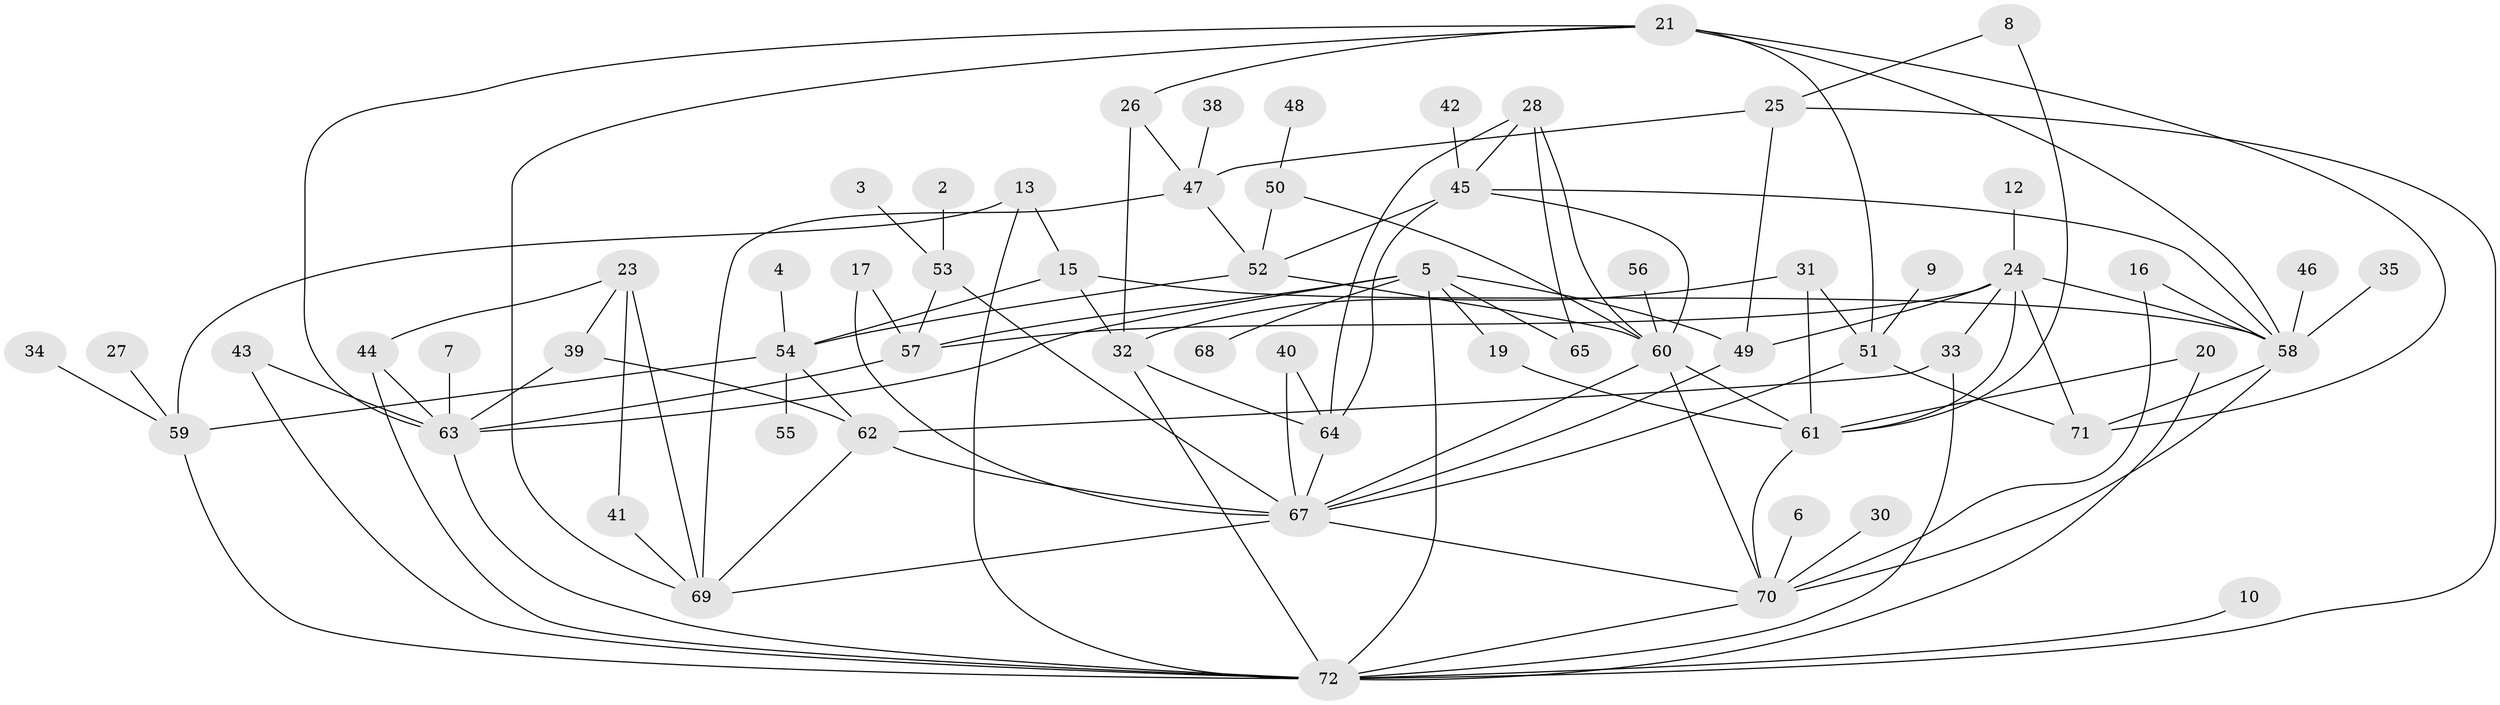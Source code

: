 // original degree distribution, {2: 0.2916666666666667, 0: 0.05555555555555555, 4: 0.16666666666666666, 5: 0.06944444444444445, 1: 0.18055555555555555, 3: 0.19444444444444445, 6: 0.041666666666666664}
// Generated by graph-tools (version 1.1) at 2025/49/03/09/25 03:49:10]
// undirected, 63 vertices, 113 edges
graph export_dot {
graph [start="1"]
  node [color=gray90,style=filled];
  2;
  3;
  4;
  5;
  6;
  7;
  8;
  9;
  10;
  12;
  13;
  15;
  16;
  17;
  19;
  20;
  21;
  23;
  24;
  25;
  26;
  27;
  28;
  30;
  31;
  32;
  33;
  34;
  35;
  38;
  39;
  40;
  41;
  42;
  43;
  44;
  45;
  46;
  47;
  48;
  49;
  50;
  51;
  52;
  53;
  54;
  55;
  56;
  57;
  58;
  59;
  60;
  61;
  62;
  63;
  64;
  65;
  67;
  68;
  69;
  70;
  71;
  72;
  2 -- 53 [weight=1.0];
  3 -- 53 [weight=1.0];
  4 -- 54 [weight=1.0];
  5 -- 19 [weight=1.0];
  5 -- 49 [weight=1.0];
  5 -- 57 [weight=1.0];
  5 -- 63 [weight=1.0];
  5 -- 65 [weight=1.0];
  5 -- 68 [weight=1.0];
  5 -- 72 [weight=1.0];
  6 -- 70 [weight=1.0];
  7 -- 63 [weight=1.0];
  8 -- 25 [weight=1.0];
  8 -- 61 [weight=1.0];
  9 -- 51 [weight=1.0];
  10 -- 72 [weight=1.0];
  12 -- 24 [weight=1.0];
  13 -- 15 [weight=1.0];
  13 -- 59 [weight=1.0];
  13 -- 72 [weight=1.0];
  15 -- 32 [weight=1.0];
  15 -- 54 [weight=1.0];
  15 -- 58 [weight=1.0];
  16 -- 58 [weight=1.0];
  16 -- 70 [weight=1.0];
  17 -- 57 [weight=1.0];
  17 -- 67 [weight=1.0];
  19 -- 61 [weight=1.0];
  20 -- 61 [weight=1.0];
  20 -- 72 [weight=1.0];
  21 -- 26 [weight=1.0];
  21 -- 51 [weight=1.0];
  21 -- 58 [weight=1.0];
  21 -- 63 [weight=1.0];
  21 -- 69 [weight=1.0];
  21 -- 71 [weight=1.0];
  23 -- 39 [weight=1.0];
  23 -- 41 [weight=1.0];
  23 -- 44 [weight=1.0];
  23 -- 69 [weight=1.0];
  24 -- 33 [weight=1.0];
  24 -- 49 [weight=1.0];
  24 -- 57 [weight=1.0];
  24 -- 58 [weight=1.0];
  24 -- 61 [weight=1.0];
  24 -- 71 [weight=1.0];
  25 -- 47 [weight=1.0];
  25 -- 49 [weight=1.0];
  25 -- 72 [weight=1.0];
  26 -- 32 [weight=1.0];
  26 -- 47 [weight=1.0];
  27 -- 59 [weight=1.0];
  28 -- 45 [weight=1.0];
  28 -- 60 [weight=1.0];
  28 -- 64 [weight=1.0];
  28 -- 65 [weight=1.0];
  30 -- 70 [weight=1.0];
  31 -- 32 [weight=1.0];
  31 -- 51 [weight=1.0];
  31 -- 61 [weight=1.0];
  32 -- 64 [weight=1.0];
  32 -- 72 [weight=1.0];
  33 -- 62 [weight=1.0];
  33 -- 72 [weight=1.0];
  34 -- 59 [weight=1.0];
  35 -- 58 [weight=2.0];
  38 -- 47 [weight=1.0];
  39 -- 62 [weight=1.0];
  39 -- 63 [weight=1.0];
  40 -- 64 [weight=1.0];
  40 -- 67 [weight=1.0];
  41 -- 69 [weight=1.0];
  42 -- 45 [weight=1.0];
  43 -- 63 [weight=1.0];
  43 -- 72 [weight=1.0];
  44 -- 63 [weight=1.0];
  44 -- 72 [weight=1.0];
  45 -- 52 [weight=1.0];
  45 -- 58 [weight=1.0];
  45 -- 60 [weight=1.0];
  45 -- 64 [weight=1.0];
  46 -- 58 [weight=1.0];
  47 -- 52 [weight=1.0];
  47 -- 69 [weight=1.0];
  48 -- 50 [weight=1.0];
  49 -- 67 [weight=1.0];
  50 -- 52 [weight=1.0];
  50 -- 60 [weight=1.0];
  51 -- 67 [weight=1.0];
  51 -- 71 [weight=1.0];
  52 -- 54 [weight=1.0];
  52 -- 60 [weight=1.0];
  53 -- 57 [weight=1.0];
  53 -- 67 [weight=1.0];
  54 -- 55 [weight=1.0];
  54 -- 59 [weight=1.0];
  54 -- 62 [weight=1.0];
  56 -- 60 [weight=1.0];
  57 -- 63 [weight=1.0];
  58 -- 70 [weight=1.0];
  58 -- 71 [weight=1.0];
  59 -- 72 [weight=1.0];
  60 -- 61 [weight=1.0];
  60 -- 67 [weight=1.0];
  60 -- 70 [weight=1.0];
  61 -- 70 [weight=1.0];
  62 -- 67 [weight=1.0];
  62 -- 69 [weight=1.0];
  63 -- 72 [weight=1.0];
  64 -- 67 [weight=1.0];
  67 -- 69 [weight=1.0];
  67 -- 70 [weight=1.0];
  70 -- 72 [weight=1.0];
}
